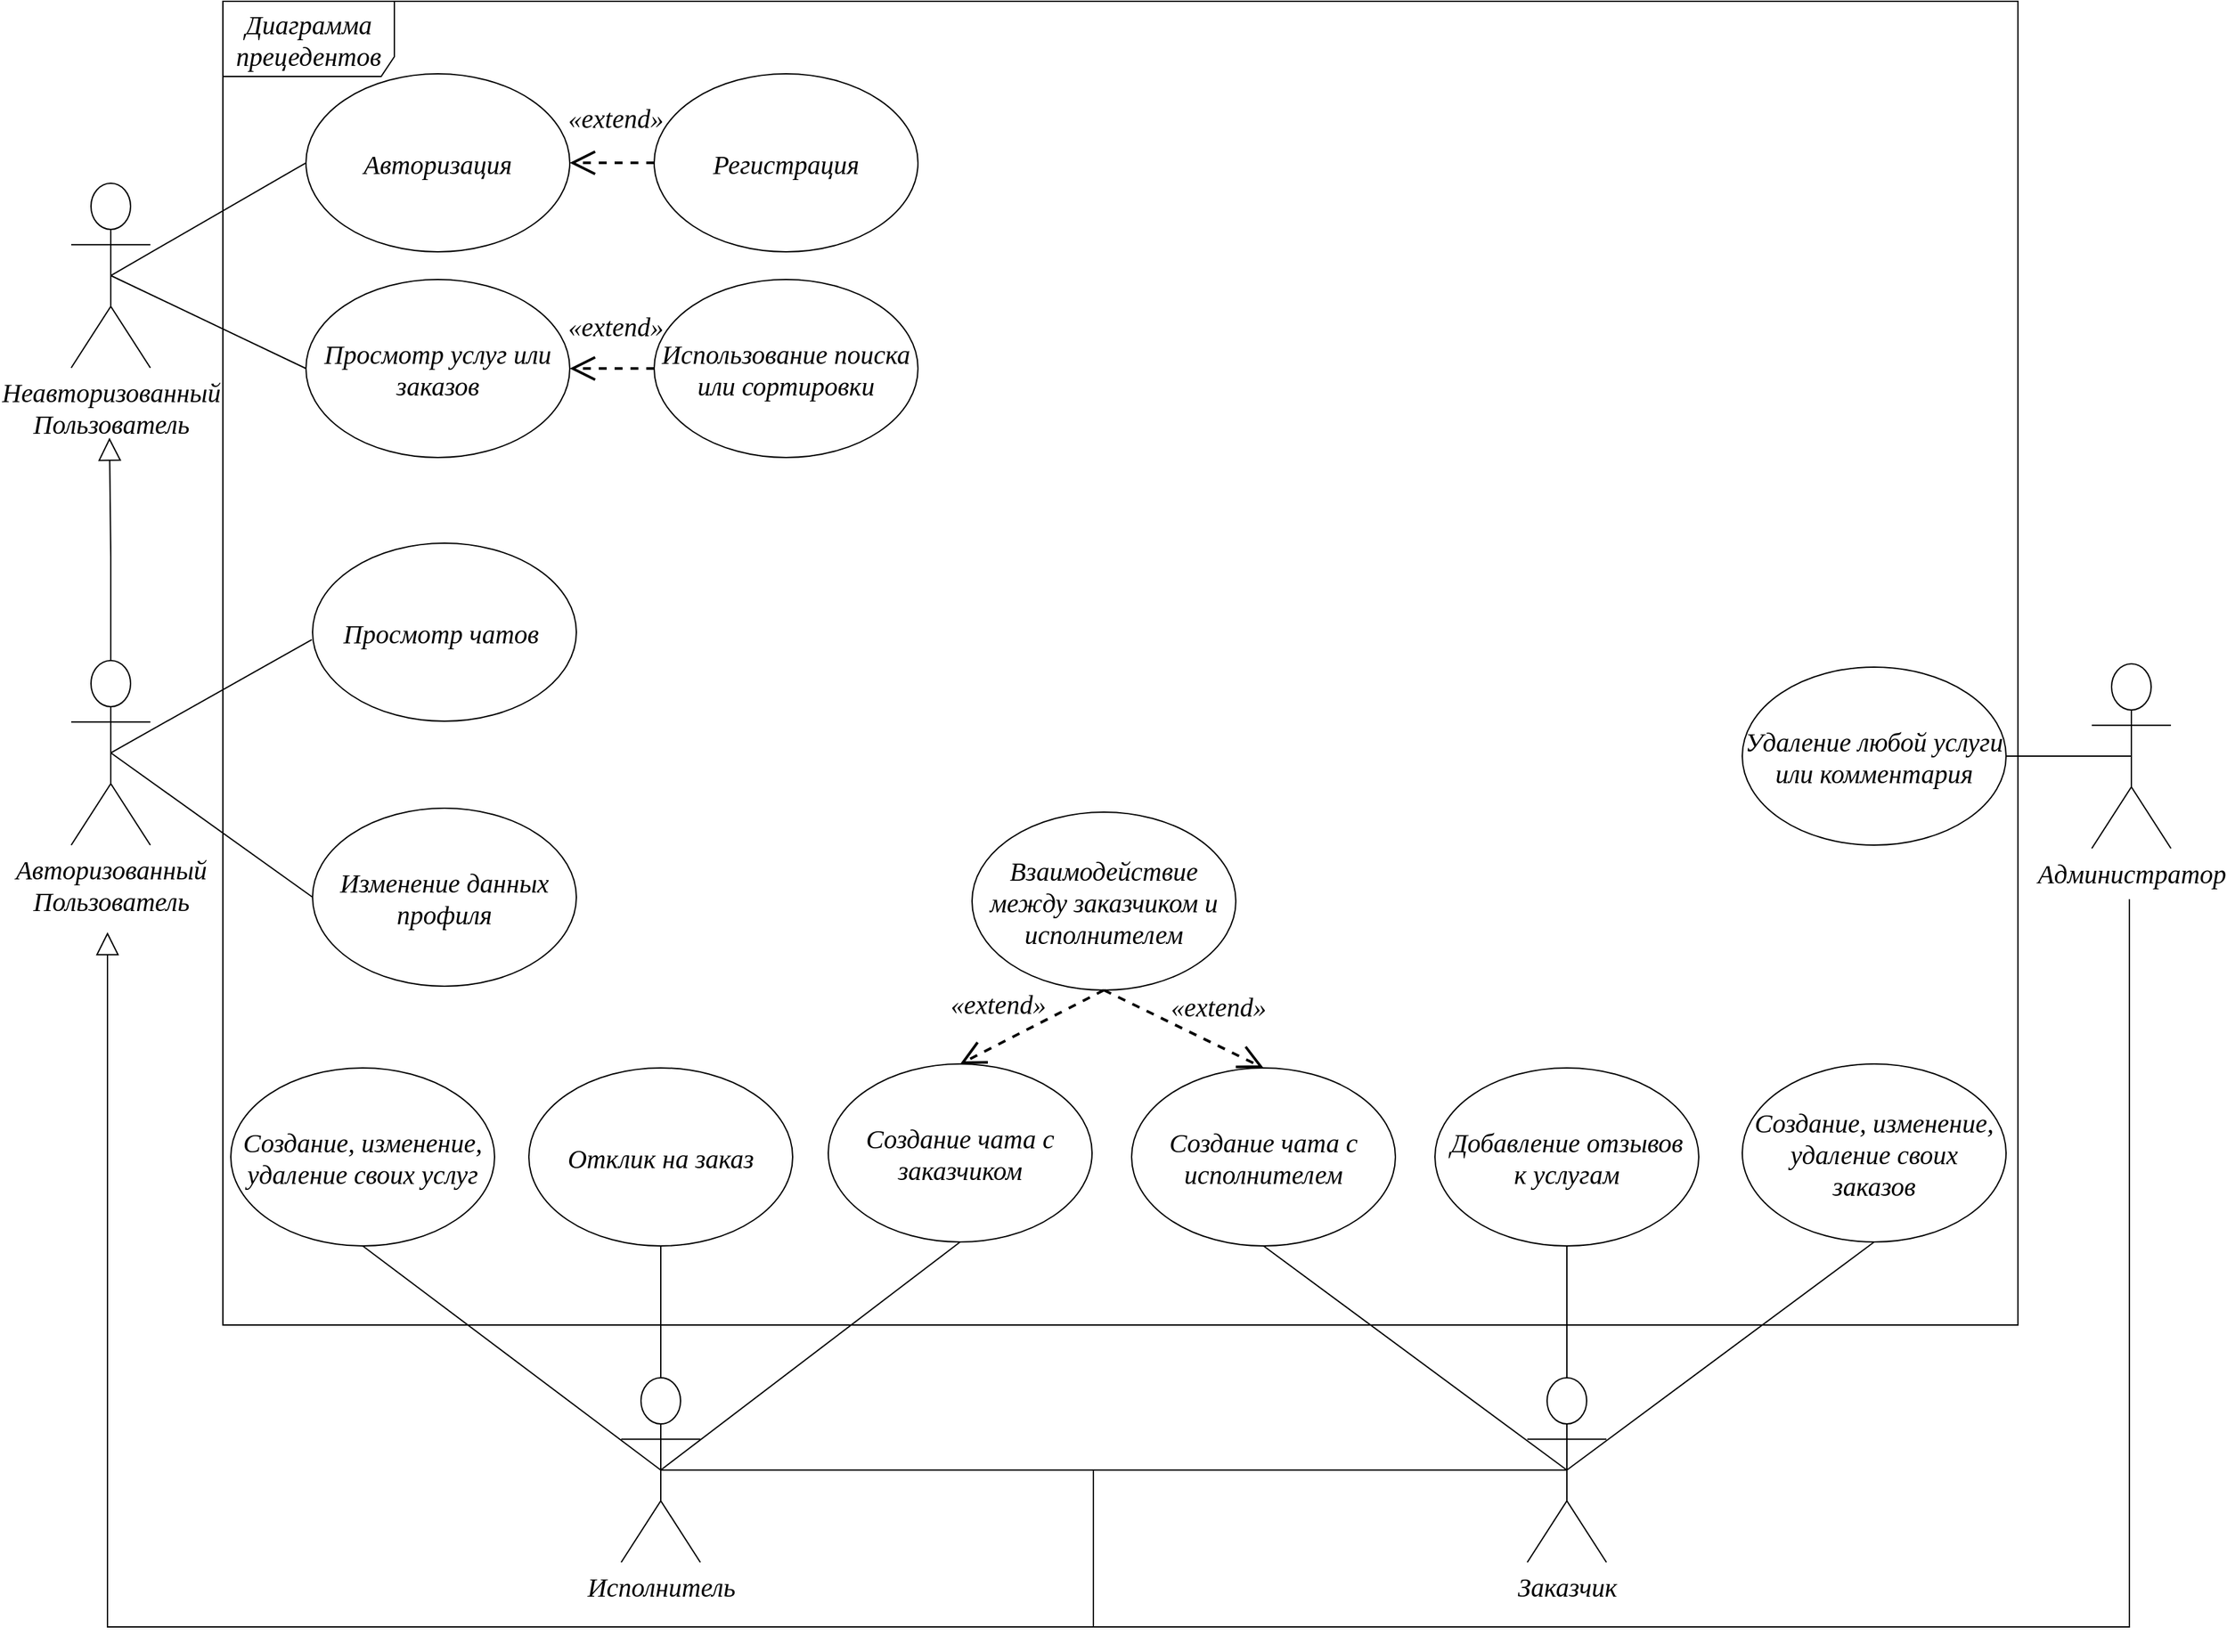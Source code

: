 <mxfile version="21.3.8" type="github">
  <diagram name="Страница 1" id="cCCIlAFTOr4Qi8Cy_CkC">
    <mxGraphModel dx="3500" dy="1637" grid="0" gridSize="10" guides="1" tooltips="1" connect="1" arrows="1" fold="1" page="1" pageScale="1" pageWidth="3300" pageHeight="2339" math="0" shadow="0">
      <root>
        <mxCell id="0" />
        <mxCell id="1" parent="0" />
        <mxCell id="28OgQDnd80GxhuWpJxjp-47" value="&lt;font style=&quot;&quot;&gt;&lt;font style=&quot;font-size: 20px;&quot;&gt;Диаграмма прецедентов&lt;/font&gt;&lt;br style=&quot;font-size: 20px;&quot;&gt;&lt;/font&gt;" style="shape=umlFrame;whiteSpace=wrap;html=1;width=130;height=57;perimeterSpacing=0;shadow=0;fontFamily=GOST type A Regular;fontSource=https%3A%2F%2Fwebfonts.pro%2Flight-fonts%2F123-gost_type_a.html;fontSize=20;fontStyle=2" parent="1" vertex="1">
          <mxGeometry x="501.996" y="213.003" width="1361" height="1004" as="geometry" />
        </mxCell>
        <mxCell id="28OgQDnd80GxhuWpJxjp-48" style="edgeStyle=orthogonalEdgeStyle;rounded=0;orthogonalLoop=1;jettySize=auto;html=1;exitX=0.5;exitY=0;exitDx=0;exitDy=0;exitPerimeter=0;endArrow=block;endFill=0;endSize=15;fontSize=20;fontFamily=GOST type A Regular;fontSource=https%3A%2F%2Fwebfonts.pro%2Flight-fonts%2F123-gost_type_a.html;fontStyle=2" parent="1" source="28OgQDnd80GxhuWpJxjp-69" edge="1">
          <mxGeometry relative="1" as="geometry">
            <mxPoint x="415.996" y="544.003" as="targetPoint" />
            <Array as="points" />
          </mxGeometry>
        </mxCell>
        <mxCell id="28OgQDnd80GxhuWpJxjp-49" style="rounded=0;orthogonalLoop=1;jettySize=auto;html=1;exitX=0.5;exitY=0.5;exitDx=0;exitDy=0;exitPerimeter=0;entryX=0;entryY=0.5;entryDx=0;entryDy=0;endArrow=none;endFill=0;fontSize=20;fontFamily=GOST type A Regular;fontSource=https%3A%2F%2Fwebfonts.pro%2Flight-fonts%2F123-gost_type_a.html;fontStyle=2" parent="1" source="28OgQDnd80GxhuWpJxjp-69" target="28OgQDnd80GxhuWpJxjp-64" edge="1">
          <mxGeometry relative="1" as="geometry" />
        </mxCell>
        <mxCell id="28OgQDnd80GxhuWpJxjp-50" style="edgeStyle=none;rounded=0;jumpStyle=none;jumpSize=21;orthogonalLoop=1;jettySize=auto;html=1;exitX=0;exitY=0.5;exitDx=0;exitDy=0;entryX=1;entryY=0.5;entryDx=0;entryDy=0;dashed=1;startSize=19;endSize=15;strokeWidth=2;fontFamily=GOST type A Regular;fontSource=https%3A%2F%2Fwebfonts.pro%2Flight-fonts%2F123-gost_type_a.html;endArrow=open;endFill=0;fontSize=20;fontStyle=2" parent="1" source="28OgQDnd80GxhuWpJxjp-54" target="28OgQDnd80GxhuWpJxjp-53" edge="1">
          <mxGeometry relative="1" as="geometry">
            <mxPoint x="1103.996" y="581.503" as="sourcePoint" />
            <mxPoint x="1038.996" y="581.503" as="targetPoint" />
          </mxGeometry>
        </mxCell>
        <mxCell id="28OgQDnd80GxhuWpJxjp-51" value="&lt;font style=&quot;font-size: 20px;&quot;&gt;Просмотр услуг или заказов&lt;/font&gt;" style="ellipse;whiteSpace=wrap;html=1;fontFamily=GOST type A Regular;fontSource=https%3A%2F%2Fwebfonts.pro%2Flight-fonts%2F123-gost_type_a.html;fontSize=20;fontStyle=2" parent="1" vertex="1">
          <mxGeometry x="564.996" y="424.003" width="200" height="135" as="geometry" />
        </mxCell>
        <mxCell id="28OgQDnd80GxhuWpJxjp-52" value="&lt;span style=&quot;font-size: 20px;&quot;&gt;Использование поиска или сортировки&lt;/span&gt;" style="ellipse;whiteSpace=wrap;html=1;fontFamily=GOST type A Regular;fontSource=https%3A%2F%2Fwebfonts.pro%2Flight-fonts%2F123-gost_type_a.html;fontSize=20;fontStyle=2" parent="1" vertex="1">
          <mxGeometry x="828.996" y="424.003" width="200" height="135" as="geometry" />
        </mxCell>
        <mxCell id="28OgQDnd80GxhuWpJxjp-53" value="&lt;font style=&quot;font-size: 20px;&quot;&gt;Авторизация&lt;/font&gt;" style="ellipse;whiteSpace=wrap;html=1;fontFamily=GOST type A Regular;fontSource=https%3A%2F%2Fwebfonts.pro%2Flight-fonts%2F123-gost_type_a.html;fontSize=20;fontStyle=2" parent="1" vertex="1">
          <mxGeometry x="564.996" y="268.003" width="200" height="135" as="geometry" />
        </mxCell>
        <mxCell id="28OgQDnd80GxhuWpJxjp-54" value="&lt;font style=&quot;font-size: 20px;&quot;&gt;Регистрация&lt;/font&gt;" style="ellipse;whiteSpace=wrap;html=1;fontFamily=GOST type A Regular;fontSource=https%3A%2F%2Fwebfonts.pro%2Flight-fonts%2F123-gost_type_a.html;fontSize=20;fontStyle=2" parent="1" vertex="1">
          <mxGeometry x="828.996" y="268.003" width="200" height="135" as="geometry" />
        </mxCell>
        <mxCell id="28OgQDnd80GxhuWpJxjp-55" value="&lt;span style=&quot;font-size: 20px;&quot;&gt;Удаление любой услуги или комментария&lt;/span&gt;" style="ellipse;whiteSpace=wrap;html=1;fontFamily=GOST type A Regular;fontSource=https%3A%2F%2Fwebfonts.pro%2Flight-fonts%2F123-gost_type_a.html;fontSize=20;fontStyle=2" parent="1" vertex="1">
          <mxGeometry x="1653.996" y="718.003" width="200" height="135" as="geometry" />
        </mxCell>
        <mxCell id="28OgQDnd80GxhuWpJxjp-56" value="" style="endArrow=none;html=1;entryX=1;entryY=0.5;entryDx=0;entryDy=0;fontFamily=GOST type A Regular;fontSource=https%3A%2F%2Fwebfonts.pro%2Flight-fonts%2F123-gost_type_a.html;exitX=0.5;exitY=0.5;exitDx=0;exitDy=0;exitPerimeter=0;fontSize=20;fontStyle=2" parent="1" source="28OgQDnd80GxhuWpJxjp-85" target="28OgQDnd80GxhuWpJxjp-55" edge="1">
          <mxGeometry width="50" height="50" relative="1" as="geometry">
            <mxPoint x="928.996" y="1308.003" as="sourcePoint" />
            <mxPoint x="1080.996" y="390.503" as="targetPoint" />
          </mxGeometry>
        </mxCell>
        <mxCell id="28OgQDnd80GxhuWpJxjp-57" value="&lt;font style=&quot;font-size: 20px;&quot;&gt;Создание, изменение, удаление своих услуг&lt;/font&gt;" style="ellipse;whiteSpace=wrap;html=1;fontFamily=GOST type A Regular;fontSource=https%3A%2F%2Fwebfonts.pro%2Flight-fonts%2F123-gost_type_a.html;fontSize=20;fontStyle=2" parent="1" vertex="1">
          <mxGeometry x="507.996" y="1022.003" width="200" height="135" as="geometry" />
        </mxCell>
        <mxCell id="28OgQDnd80GxhuWpJxjp-58" style="rounded=0;orthogonalLoop=1;jettySize=auto;html=1;exitX=0.5;exitY=0.5;exitDx=0;exitDy=0;exitPerimeter=0;entryX=0;entryY=0.5;entryDx=0;entryDy=0;fontFamily=GOST type A Regular;fontSource=https%3A%2F%2Fwebfonts.pro%2Flight-fonts%2F123-gost_type_a.html;fontSize=20;endArrow=none;endFill=0;fontStyle=2" parent="1" source="28OgQDnd80GxhuWpJxjp-59" target="28OgQDnd80GxhuWpJxjp-53" edge="1">
          <mxGeometry relative="1" as="geometry" />
        </mxCell>
        <mxCell id="28OgQDnd80GxhuWpJxjp-59" value="&lt;span style=&quot;font-size: 20px;&quot;&gt;Неавторизованный&lt;br style=&quot;font-size: 20px;&quot;&gt;Пользователь&lt;/span&gt;" style="shape=umlActor;verticalLabelPosition=bottom;verticalAlign=top;html=1;fontFamily=GOST type A Regular;fontSource=https%3A%2F%2Fwebfonts.pro%2Flight-fonts%2F123-gost_type_a.html;fontSize=20;fontStyle=2" parent="1" vertex="1">
          <mxGeometry x="386.996" y="351.003" width="60" height="140" as="geometry" />
        </mxCell>
        <mxCell id="28OgQDnd80GxhuWpJxjp-60" value="" style="endArrow=none;html=1;exitX=0;exitY=0.5;exitDx=0;exitDy=0;entryX=0.5;entryY=0.5;entryDx=0;entryDy=0;fontFamily=GOST type A Regular;fontSource=https%3A%2F%2Fwebfonts.pro%2Flight-fonts%2F123-gost_type_a.html;entryPerimeter=0;fontSize=20;fontStyle=2" parent="1" source="28OgQDnd80GxhuWpJxjp-51" target="28OgQDnd80GxhuWpJxjp-59" edge="1">
          <mxGeometry width="50" height="50" relative="1" as="geometry">
            <mxPoint x="432.996" y="356.003" as="sourcePoint" />
            <mxPoint x="634.996" y="361.503" as="targetPoint" />
          </mxGeometry>
        </mxCell>
        <mxCell id="28OgQDnd80GxhuWpJxjp-61" value="&lt;span style=&quot;font-size: 20px;&quot;&gt;Просмотр чатов&amp;nbsp;&lt;/span&gt;" style="ellipse;whiteSpace=wrap;html=1;fontFamily=GOST type A Regular;fontSource=https%3A%2F%2Fwebfonts.pro%2Flight-fonts%2F123-gost_type_a.html;fontSize=20;fontStyle=2" parent="1" vertex="1">
          <mxGeometry x="569.996" y="624.003" width="200" height="135" as="geometry" />
        </mxCell>
        <mxCell id="28OgQDnd80GxhuWpJxjp-62" value="" style="endArrow=none;html=1;exitX=-0.003;exitY=0.542;exitDx=0;exitDy=0;fontFamily=GOST type A Regular;fontSource=https%3A%2F%2Fwebfonts.pro%2Flight-fonts%2F123-gost_type_a.html;entryX=0.5;entryY=0.5;entryDx=0;entryDy=0;entryPerimeter=0;exitPerimeter=0;fontSize=20;fontStyle=2" parent="1" source="28OgQDnd80GxhuWpJxjp-61" target="28OgQDnd80GxhuWpJxjp-69" edge="1">
          <mxGeometry width="50" height="50" relative="1" as="geometry">
            <mxPoint x="579.996" y="497.503" as="sourcePoint" />
            <mxPoint x="1057.996" y="807.003" as="targetPoint" />
          </mxGeometry>
        </mxCell>
        <mxCell id="28OgQDnd80GxhuWpJxjp-63" value="&lt;span style=&quot;font-size: 20px;&quot;&gt;Взаимодействие между заказчиком и исполнителем&lt;/span&gt;" style="ellipse;whiteSpace=wrap;html=1;fontFamily=GOST type A Regular;fontSource=https%3A%2F%2Fwebfonts.pro%2Flight-fonts%2F123-gost_type_a.html;fontSize=20;fontStyle=2" parent="1" vertex="1">
          <mxGeometry x="1069.996" y="828.003" width="200" height="135" as="geometry" />
        </mxCell>
        <mxCell id="28OgQDnd80GxhuWpJxjp-64" value="&lt;span style=&quot;font-size: 20px;&quot;&gt;Изменение данных профиля&lt;/span&gt;" style="ellipse;whiteSpace=wrap;html=1;fontFamily=GOST type A Regular;fontSource=https%3A%2F%2Fwebfonts.pro%2Flight-fonts%2F123-gost_type_a.html;fontSize=20;fontStyle=2" parent="1" vertex="1">
          <mxGeometry x="569.996" y="825.003" width="200" height="135" as="geometry" />
        </mxCell>
        <mxCell id="28OgQDnd80GxhuWpJxjp-65" value="«extend»" style="text;html=1;strokeColor=none;fillColor=none;align=center;verticalAlign=middle;whiteSpace=wrap;rounded=0;shadow=0;fontFamily=GOST type A Regular;fontSource=https%3A%2F%2Fwebfonts.pro%2Flight-fonts%2F123-gost_type_a.html;fontSize=20;fontStyle=2" parent="1" vertex="1">
          <mxGeometry x="779.996" y="449.003" width="40" height="20" as="geometry" />
        </mxCell>
        <mxCell id="28OgQDnd80GxhuWpJxjp-66" value="«extend»" style="text;html=1;strokeColor=none;fillColor=none;align=center;verticalAlign=middle;whiteSpace=wrap;rounded=0;shadow=0;fontFamily=GOST type A Regular;fontSource=https%3A%2F%2Fwebfonts.pro%2Flight-fonts%2F123-gost_type_a.html;fontSize=20;fontStyle=2" parent="1" vertex="1">
          <mxGeometry x="779.996" y="291.003" width="40" height="20" as="geometry" />
        </mxCell>
        <mxCell id="28OgQDnd80GxhuWpJxjp-67" style="edgeStyle=none;rounded=0;jumpStyle=none;jumpSize=21;orthogonalLoop=1;jettySize=auto;html=1;exitX=0.5;exitY=1;exitDx=0;exitDy=0;dashed=1;startSize=19;endSize=15;strokeWidth=2;fontFamily=GOST type A Regular;fontSource=https%3A%2F%2Fwebfonts.pro%2Flight-fonts%2F123-gost_type_a.html;endArrow=open;endFill=0;entryX=0.5;entryY=0;entryDx=0;entryDy=0;fontSize=20;fontStyle=2" parent="1" source="28OgQDnd80GxhuWpJxjp-63" target="28OgQDnd80GxhuWpJxjp-74" edge="1">
          <mxGeometry relative="1" as="geometry">
            <mxPoint x="862.996" y="664.003" as="sourcePoint" />
            <mxPoint x="762.996" y="664.003" as="targetPoint" />
          </mxGeometry>
        </mxCell>
        <mxCell id="28OgQDnd80GxhuWpJxjp-68" style="edgeStyle=none;rounded=0;jumpStyle=none;jumpSize=21;orthogonalLoop=1;jettySize=auto;html=1;exitX=0;exitY=0.5;exitDx=0;exitDy=0;entryX=1;entryY=0.5;entryDx=0;entryDy=0;dashed=1;startSize=19;endSize=15;strokeWidth=2;fontFamily=GOST type A Regular;fontSource=https%3A%2F%2Fwebfonts.pro%2Flight-fonts%2F123-gost_type_a.html;endArrow=open;endFill=0;fontSize=20;fontStyle=2" parent="1" source="28OgQDnd80GxhuWpJxjp-52" target="28OgQDnd80GxhuWpJxjp-51" edge="1">
          <mxGeometry relative="1" as="geometry">
            <mxPoint x="830.496" y="520.003" as="sourcePoint" />
            <mxPoint x="769.496" y="520.003" as="targetPoint" />
          </mxGeometry>
        </mxCell>
        <mxCell id="28OgQDnd80GxhuWpJxjp-69" value="&lt;span style=&quot;font-size: 20px;&quot;&gt;Авторизованный&lt;br style=&quot;font-size: 20px;&quot;&gt;Пользователь&lt;/span&gt;" style="shape=umlActor;verticalLabelPosition=bottom;verticalAlign=top;html=1;fontFamily=GOST type A Regular;fontSource=https%3A%2F%2Fwebfonts.pro%2Flight-fonts%2F123-gost_type_a.html;fontSize=20;fontStyle=2" parent="1" vertex="1">
          <mxGeometry x="386.996" y="713.003" width="60" height="140" as="geometry" />
        </mxCell>
        <mxCell id="28OgQDnd80GxhuWpJxjp-70" style="rounded=0;orthogonalLoop=1;jettySize=auto;html=1;exitX=0.5;exitY=0.5;exitDx=0;exitDy=0;exitPerimeter=0;entryX=0.5;entryY=1;entryDx=0;entryDy=0;endArrow=none;endFill=0;fontSize=20;fontFamily=GOST type A Regular;fontSource=https%3A%2F%2Fwebfonts.pro%2Flight-fonts%2F123-gost_type_a.html;fontStyle=2" parent="1" source="28OgQDnd80GxhuWpJxjp-71" target="28OgQDnd80GxhuWpJxjp-72" edge="1">
          <mxGeometry relative="1" as="geometry" />
        </mxCell>
        <mxCell id="28OgQDnd80GxhuWpJxjp-71" value="&lt;span style=&quot;font-size: 20px;&quot;&gt;Заказчик&lt;/span&gt;" style="shape=umlActor;verticalLabelPosition=bottom;verticalAlign=top;html=1;fontFamily=GOST type A Regular;fontSource=https%3A%2F%2Fwebfonts.pro%2Flight-fonts%2F123-gost_type_a.html;fontSize=20;fontStyle=2" parent="1" vertex="1">
          <mxGeometry x="1490.996" y="1257.003" width="60" height="140" as="geometry" />
        </mxCell>
        <mxCell id="28OgQDnd80GxhuWpJxjp-72" value="&lt;span style=&quot;font-size: 20px;&quot;&gt;Добавление отзывов &lt;br&gt;к услугам&lt;/span&gt;" style="ellipse;whiteSpace=wrap;html=1;fontFamily=GOST type A Regular;fontSource=https%3A%2F%2Fwebfonts.pro%2Flight-fonts%2F123-gost_type_a.html;fontSize=20;fontStyle=2" parent="1" vertex="1">
          <mxGeometry x="1420.996" y="1022.003" width="200" height="135" as="geometry" />
        </mxCell>
        <mxCell id="28OgQDnd80GxhuWpJxjp-73" value="&lt;font style=&quot;font-size: 20px;&quot;&gt;Создание, изменение, удаление своих&lt;br&gt;заказов&lt;/font&gt;" style="ellipse;whiteSpace=wrap;html=1;fontFamily=GOST type A Regular;fontSource=https%3A%2F%2Fwebfonts.pro%2Flight-fonts%2F123-gost_type_a.html;fontSize=20;fontStyle=2" parent="1" vertex="1">
          <mxGeometry x="1653.996" y="1019.003" width="200" height="135" as="geometry" />
        </mxCell>
        <mxCell id="28OgQDnd80GxhuWpJxjp-74" value="&lt;span style=&quot;font-size: 20px;&quot;&gt;Создание чата с &lt;br style=&quot;font-size: 20px;&quot;&gt;заказчиком&lt;/span&gt;" style="ellipse;whiteSpace=wrap;html=1;fontFamily=GOST type A Regular;fontSource=https%3A%2F%2Fwebfonts.pro%2Flight-fonts%2F123-gost_type_a.html;fontSize=20;fontStyle=2" parent="1" vertex="1">
          <mxGeometry x="960.996" y="1019.003" width="200" height="135" as="geometry" />
        </mxCell>
        <mxCell id="28OgQDnd80GxhuWpJxjp-75" value="&lt;span style=&quot;font-size: 20px;&quot;&gt;Создание чата с исполнителем&lt;/span&gt;" style="ellipse;whiteSpace=wrap;html=1;fontFamily=GOST type A Regular;fontSource=https%3A%2F%2Fwebfonts.pro%2Flight-fonts%2F123-gost_type_a.html;fontSize=20;fontStyle=2" parent="1" vertex="1">
          <mxGeometry x="1190.996" y="1022.003" width="200" height="135" as="geometry" />
        </mxCell>
        <mxCell id="28OgQDnd80GxhuWpJxjp-76" style="edgeStyle=none;rounded=0;jumpStyle=none;jumpSize=21;orthogonalLoop=1;jettySize=auto;html=1;exitX=0.5;exitY=1;exitDx=0;exitDy=0;dashed=1;startSize=19;endSize=15;strokeWidth=2;fontFamily=GOST type A Regular;fontSource=https%3A%2F%2Fwebfonts.pro%2Flight-fonts%2F123-gost_type_a.html;endArrow=open;endFill=0;entryX=0.5;entryY=0;entryDx=0;entryDy=0;fontSize=20;fontStyle=2" parent="1" source="28OgQDnd80GxhuWpJxjp-63" target="28OgQDnd80GxhuWpJxjp-75" edge="1">
          <mxGeometry relative="1" as="geometry">
            <mxPoint x="941.996" y="886.003" as="sourcePoint" />
            <mxPoint x="907.996" y="1027.003" as="targetPoint" />
          </mxGeometry>
        </mxCell>
        <mxCell id="28OgQDnd80GxhuWpJxjp-77" value="«extend»" style="text;html=1;strokeColor=none;fillColor=none;align=center;verticalAlign=middle;whiteSpace=wrap;rounded=0;shadow=0;fontFamily=GOST type A Regular;fontSource=https%3A%2F%2Fwebfonts.pro%2Flight-fonts%2F123-gost_type_a.html;fontSize=20;fontStyle=2" parent="1" vertex="1">
          <mxGeometry x="1236.996" y="965.003" width="40" height="20" as="geometry" />
        </mxCell>
        <mxCell id="28OgQDnd80GxhuWpJxjp-78" style="rounded=0;orthogonalLoop=1;jettySize=auto;html=1;exitX=0.5;exitY=0.5;exitDx=0;exitDy=0;exitPerimeter=0;entryX=0.5;entryY=1;entryDx=0;entryDy=0;endArrow=none;endFill=0;fontSize=20;fontFamily=GOST type A Regular;fontSource=https%3A%2F%2Fwebfonts.pro%2Flight-fonts%2F123-gost_type_a.html;fontStyle=2" parent="1" source="28OgQDnd80GxhuWpJxjp-71" target="28OgQDnd80GxhuWpJxjp-75" edge="1">
          <mxGeometry relative="1" as="geometry">
            <mxPoint x="1482.996" y="1280.003" as="sourcePoint" />
            <mxPoint x="1530.996" y="1164.003" as="targetPoint" />
          </mxGeometry>
        </mxCell>
        <mxCell id="28OgQDnd80GxhuWpJxjp-79" style="rounded=0;orthogonalLoop=1;jettySize=auto;html=1;exitX=0.5;exitY=0.5;exitDx=0;exitDy=0;exitPerimeter=0;entryX=0.5;entryY=1;entryDx=0;entryDy=0;endArrow=none;endFill=0;fontSize=20;fontFamily=GOST type A Regular;fontSource=https%3A%2F%2Fwebfonts.pro%2Flight-fonts%2F123-gost_type_a.html;fontStyle=2" parent="1" source="28OgQDnd80GxhuWpJxjp-71" target="28OgQDnd80GxhuWpJxjp-73" edge="1">
          <mxGeometry relative="1" as="geometry">
            <mxPoint x="1492.996" y="1290.003" as="sourcePoint" />
            <mxPoint x="1540.996" y="1174.003" as="targetPoint" />
          </mxGeometry>
        </mxCell>
        <mxCell id="28OgQDnd80GxhuWpJxjp-80" style="rounded=0;orthogonalLoop=1;jettySize=auto;html=1;exitX=0.5;exitY=1;exitDx=0;exitDy=0;entryX=0.5;entryY=0.5;entryDx=0;entryDy=0;endArrow=none;endFill=0;entryPerimeter=0;fontSize=20;fontFamily=GOST type A Regular;fontSource=https%3A%2F%2Fwebfonts.pro%2Flight-fonts%2F123-gost_type_a.html;fontStyle=2" parent="1" source="28OgQDnd80GxhuWpJxjp-57" target="28OgQDnd80GxhuWpJxjp-84" edge="1">
          <mxGeometry relative="1" as="geometry">
            <mxPoint x="1502.996" y="1300.003" as="sourcePoint" />
            <mxPoint x="1550.996" y="1184.003" as="targetPoint" />
          </mxGeometry>
        </mxCell>
        <mxCell id="28OgQDnd80GxhuWpJxjp-81" style="rounded=0;orthogonalLoop=1;jettySize=auto;html=1;exitX=0.5;exitY=0.5;exitDx=0;exitDy=0;exitPerimeter=0;entryX=0.5;entryY=1;entryDx=0;entryDy=0;endArrow=none;endFill=0;fontSize=20;fontFamily=GOST type A Regular;fontSource=https%3A%2F%2Fwebfonts.pro%2Flight-fonts%2F123-gost_type_a.html;fontStyle=2" parent="1" source="28OgQDnd80GxhuWpJxjp-84" target="28OgQDnd80GxhuWpJxjp-74" edge="1">
          <mxGeometry relative="1" as="geometry">
            <mxPoint x="1512.996" y="1310.003" as="sourcePoint" />
            <mxPoint x="1560.996" y="1194.003" as="targetPoint" />
          </mxGeometry>
        </mxCell>
        <mxCell id="28OgQDnd80GxhuWpJxjp-82" value="&lt;font style=&quot;font-size: 20px;&quot;&gt;Отклик на заказ&lt;/font&gt;" style="ellipse;whiteSpace=wrap;html=1;fontFamily=GOST type A Regular;fontSource=https%3A%2F%2Fwebfonts.pro%2Flight-fonts%2F123-gost_type_a.html;fontSize=20;fontStyle=2" parent="1" vertex="1">
          <mxGeometry x="733.996" y="1022.003" width="200" height="135" as="geometry" />
        </mxCell>
        <mxCell id="28OgQDnd80GxhuWpJxjp-83" style="rounded=0;orthogonalLoop=1;jettySize=auto;html=1;exitX=0.5;exitY=0.5;exitDx=0;exitDy=0;exitPerimeter=0;entryX=0.5;entryY=1;entryDx=0;entryDy=0;endArrow=none;endFill=0;fontSize=20;fontFamily=GOST type A Regular;fontSource=https%3A%2F%2Fwebfonts.pro%2Flight-fonts%2F123-gost_type_a.html;fontStyle=2" parent="1" source="28OgQDnd80GxhuWpJxjp-84" target="28OgQDnd80GxhuWpJxjp-82" edge="1">
          <mxGeometry relative="1" as="geometry">
            <mxPoint x="843.996" y="1337.003" as="sourcePoint" />
            <mxPoint x="1070.996" y="1164.003" as="targetPoint" />
          </mxGeometry>
        </mxCell>
        <mxCell id="28OgQDnd80GxhuWpJxjp-84" value="&lt;span style=&quot;font-size: 20px;&quot;&gt;Исполнитель&lt;br style=&quot;font-size: 20px;&quot;&gt;&lt;/span&gt;" style="shape=umlActor;verticalLabelPosition=bottom;verticalAlign=top;html=1;fontFamily=GOST type A Regular;fontSource=https%3A%2F%2Fwebfonts.pro%2Flight-fonts%2F123-gost_type_a.html;fontSize=20;fontStyle=2" parent="1" vertex="1">
          <mxGeometry x="803.996" y="1257.003" width="60" height="140" as="geometry" />
        </mxCell>
        <mxCell id="28OgQDnd80GxhuWpJxjp-85" value="&lt;span style=&quot;font-size: 20px;&quot;&gt;Администратор&lt;/span&gt;" style="shape=umlActor;verticalLabelPosition=bottom;verticalAlign=top;html=1;fontFamily=GOST type A Regular;fontSource=https%3A%2F%2Fwebfonts.pro%2Flight-fonts%2F123-gost_type_a.html;fontSize=20;fontStyle=2" parent="1" vertex="1">
          <mxGeometry x="1918.996" y="715.503" width="60" height="140" as="geometry" />
        </mxCell>
        <mxCell id="28OgQDnd80GxhuWpJxjp-86" value="" style="edgeStyle=orthogonalEdgeStyle;rounded=0;orthogonalLoop=1;jettySize=auto;html=1;exitX=1;exitY=1;exitDx=0;exitDy=0;entryX=0;entryY=0.5;entryDx=0;entryDy=0;strokeColor=none;startArrow=none;fontFamily=GOST type A Regular;fontSource=https%3A%2F%2Fwebfonts.pro%2Flight-fonts%2F123-gost_type_a.html;fontSize=20;fontStyle=2" parent="1" target="28OgQDnd80GxhuWpJxjp-87" edge="1">
          <mxGeometry relative="1" as="geometry">
            <mxPoint x="1109.996" y="985.003" as="sourcePoint" />
            <mxPoint x="838.996" y="581.503" as="targetPoint" />
          </mxGeometry>
        </mxCell>
        <mxCell id="28OgQDnd80GxhuWpJxjp-87" value="«extend»" style="text;html=1;strokeColor=none;fillColor=none;align=center;verticalAlign=middle;whiteSpace=wrap;rounded=0;shadow=0;fontFamily=GOST type A Regular;fontSource=https%3A%2F%2Fwebfonts.pro%2Flight-fonts%2F123-gost_type_a.html;fontSize=20;fontStyle=2" parent="1" vertex="1">
          <mxGeometry x="1069.996" y="963.003" width="40" height="20" as="geometry" />
        </mxCell>
        <mxCell id="28OgQDnd80GxhuWpJxjp-88" value="" style="group;fontSize=20;fontFamily=GOST type A Regular;fontSource=https%3A%2F%2Fwebfonts.pro%2Flight-fonts%2F123-gost_type_a.html;fontStyle=2" parent="1" vertex="1" connectable="0">
          <mxGeometry x="726.996" y="1446.003" width="717.5" as="geometry" />
        </mxCell>
        <mxCell id="28OgQDnd80GxhuWpJxjp-89" value="" style="edgeStyle=elbowEdgeStyle;rounded=0;orthogonalLoop=1;jettySize=auto;html=1;endSize=15;endArrow=none;endFill=0;elbow=vertical;fontSize=20;fontFamily=GOST type A Regular;fontSource=https%3A%2F%2Fwebfonts.pro%2Flight-fonts%2F123-gost_type_a.html;fontStyle=2" parent="28OgQDnd80GxhuWpJxjp-88" edge="1">
          <mxGeometry relative="1" as="geometry">
            <mxPoint x="1220.5" y="-552" as="sourcePoint" />
            <mxPoint x="435.5" as="targetPoint" />
            <Array as="points">
              <mxPoint x="717.5" />
            </Array>
          </mxGeometry>
        </mxCell>
        <mxCell id="28OgQDnd80GxhuWpJxjp-90" value="" style="group;fontSize=20;fontFamily=GOST type A Regular;fontSource=https%3A%2F%2Fwebfonts.pro%2Flight-fonts%2F123-gost_type_a.html;fontStyle=2" parent="28OgQDnd80GxhuWpJxjp-88" vertex="1" connectable="0">
          <mxGeometry as="geometry" />
        </mxCell>
        <mxCell id="28OgQDnd80GxhuWpJxjp-91" value="" style="edgeStyle=elbowEdgeStyle;rounded=0;orthogonalLoop=1;jettySize=auto;html=1;endSize=15;endArrow=block;endFill=0;elbow=vertical;fontSize=20;fontFamily=GOST type A Regular;fontSource=https%3A%2F%2Fwebfonts.pro%2Flight-fonts%2F123-gost_type_a.html;fontStyle=2" parent="28OgQDnd80GxhuWpJxjp-90" edge="1">
          <mxGeometry relative="1" as="geometry">
            <mxPoint x="435" y="-119" as="sourcePoint" />
            <mxPoint x="-312.5" y="-527" as="targetPoint" />
            <Array as="points">
              <mxPoint />
            </Array>
          </mxGeometry>
        </mxCell>
        <mxCell id="28OgQDnd80GxhuWpJxjp-92" value="" style="endArrow=none;html=1;rounded=0;exitX=0.5;exitY=0.5;exitDx=0;exitDy=0;exitPerimeter=0;entryX=0.5;entryY=0.5;entryDx=0;entryDy=0;entryPerimeter=0;fontSize=20;fontFamily=GOST type A Regular;fontSource=https%3A%2F%2Fwebfonts.pro%2Flight-fonts%2F123-gost_type_a.html;fontStyle=2" parent="28OgQDnd80GxhuWpJxjp-90" source="28OgQDnd80GxhuWpJxjp-84" target="28OgQDnd80GxhuWpJxjp-71" edge="1">
          <mxGeometry width="50" height="50" relative="1" as="geometry">
            <mxPoint x="535.5" y="-209" as="sourcePoint" />
            <mxPoint x="585.5" y="-259" as="targetPoint" />
          </mxGeometry>
        </mxCell>
      </root>
    </mxGraphModel>
  </diagram>
</mxfile>
